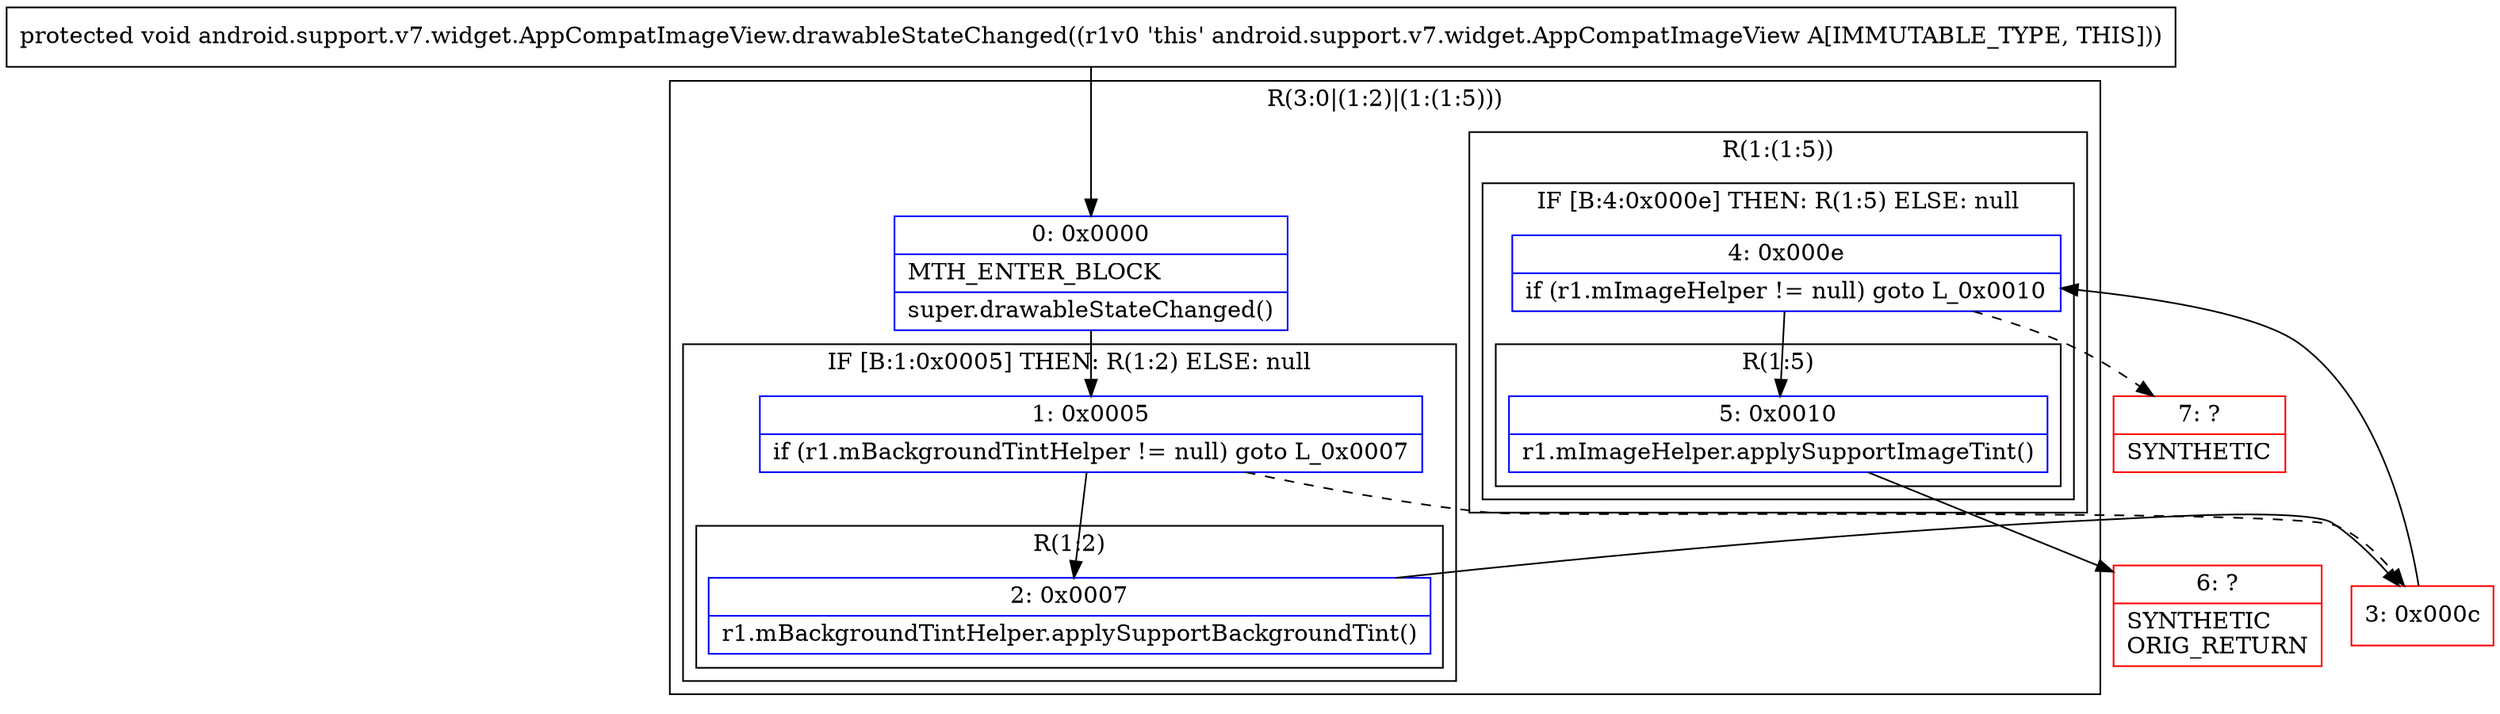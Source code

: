 digraph "CFG forandroid.support.v7.widget.AppCompatImageView.drawableStateChanged()V" {
subgraph cluster_Region_1098129655 {
label = "R(3:0|(1:2)|(1:(1:5)))";
node [shape=record,color=blue];
Node_0 [shape=record,label="{0\:\ 0x0000|MTH_ENTER_BLOCK\l|super.drawableStateChanged()\l}"];
subgraph cluster_IfRegion_1595366212 {
label = "IF [B:1:0x0005] THEN: R(1:2) ELSE: null";
node [shape=record,color=blue];
Node_1 [shape=record,label="{1\:\ 0x0005|if (r1.mBackgroundTintHelper != null) goto L_0x0007\l}"];
subgraph cluster_Region_1266249960 {
label = "R(1:2)";
node [shape=record,color=blue];
Node_2 [shape=record,label="{2\:\ 0x0007|r1.mBackgroundTintHelper.applySupportBackgroundTint()\l}"];
}
}
subgraph cluster_Region_217056751 {
label = "R(1:(1:5))";
node [shape=record,color=blue];
subgraph cluster_IfRegion_1826877214 {
label = "IF [B:4:0x000e] THEN: R(1:5) ELSE: null";
node [shape=record,color=blue];
Node_4 [shape=record,label="{4\:\ 0x000e|if (r1.mImageHelper != null) goto L_0x0010\l}"];
subgraph cluster_Region_155931837 {
label = "R(1:5)";
node [shape=record,color=blue];
Node_5 [shape=record,label="{5\:\ 0x0010|r1.mImageHelper.applySupportImageTint()\l}"];
}
}
}
}
Node_3 [shape=record,color=red,label="{3\:\ 0x000c}"];
Node_6 [shape=record,color=red,label="{6\:\ ?|SYNTHETIC\lORIG_RETURN\l}"];
Node_7 [shape=record,color=red,label="{7\:\ ?|SYNTHETIC\l}"];
MethodNode[shape=record,label="{protected void android.support.v7.widget.AppCompatImageView.drawableStateChanged((r1v0 'this' android.support.v7.widget.AppCompatImageView A[IMMUTABLE_TYPE, THIS])) }"];
MethodNode -> Node_0;
Node_0 -> Node_1;
Node_1 -> Node_2;
Node_1 -> Node_3[style=dashed];
Node_2 -> Node_3;
Node_4 -> Node_5;
Node_4 -> Node_7[style=dashed];
Node_5 -> Node_6;
Node_3 -> Node_4;
}

